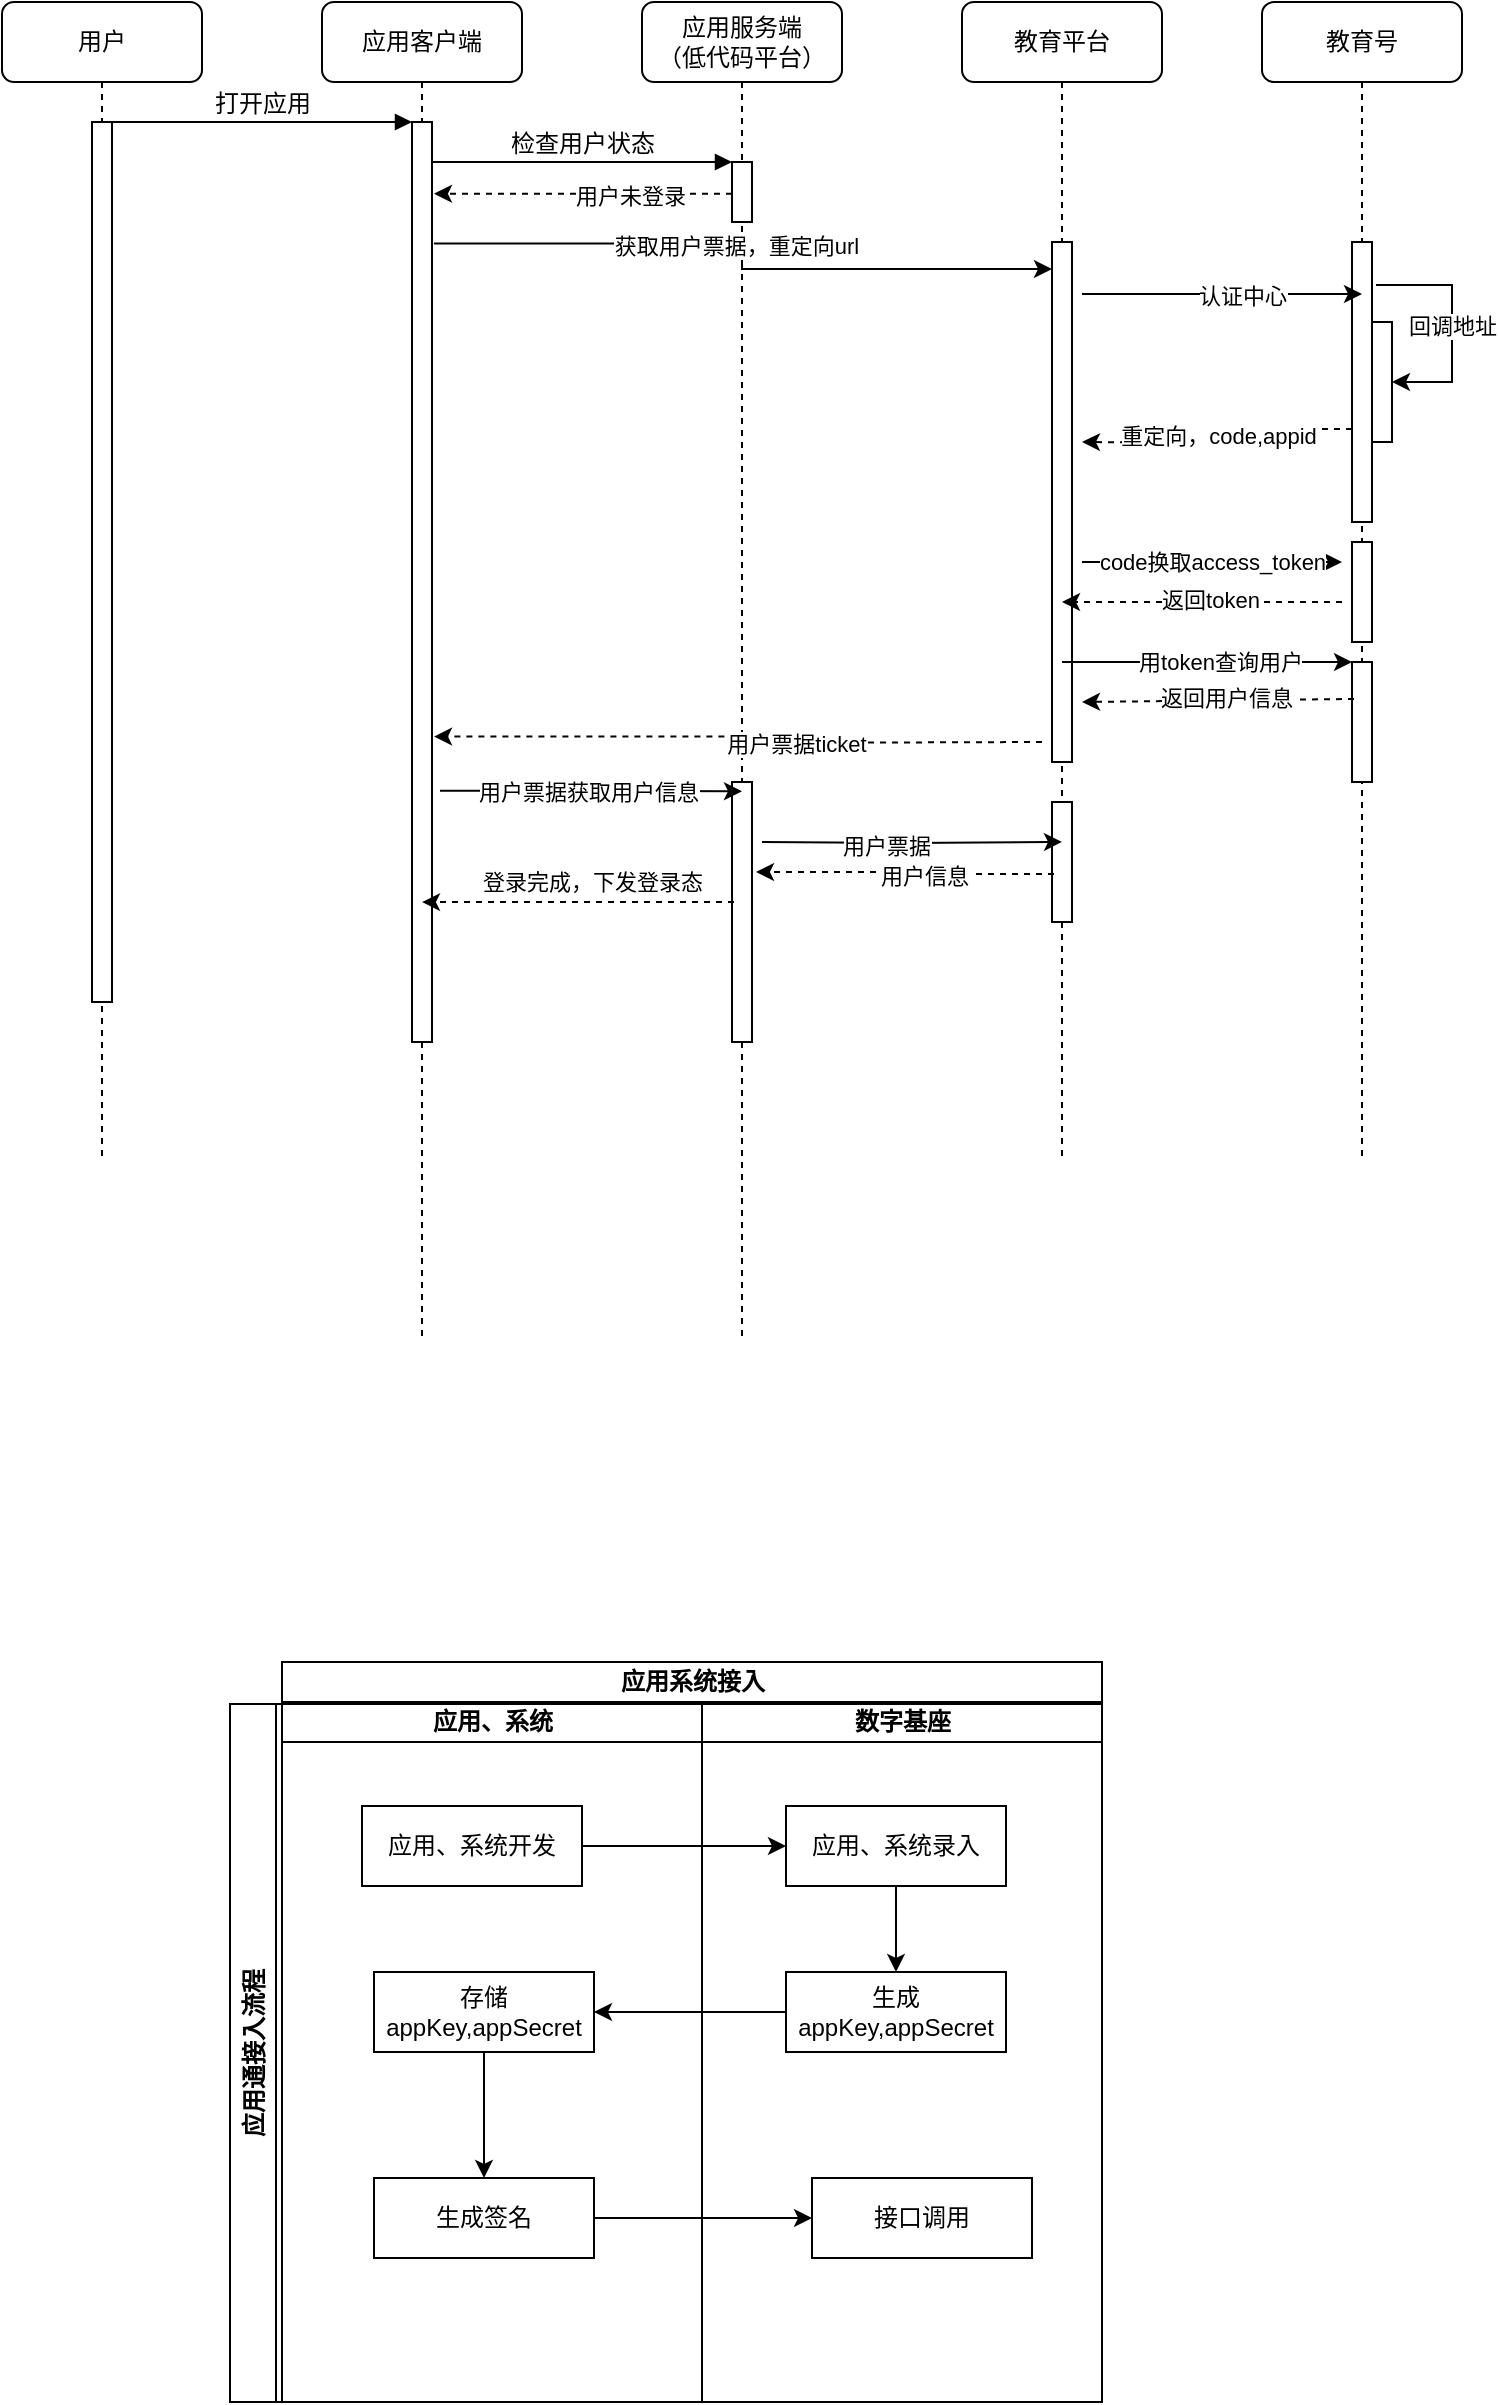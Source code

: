 <mxfile version="21.0.2" type="github">
  <diagram name="Page-1" id="13e1069c-82ec-6db2-03f1-153e76fe0fe0">
    <mxGraphModel dx="954" dy="562" grid="0" gridSize="10" guides="1" tooltips="1" connect="1" arrows="1" fold="1" page="1" pageScale="1" pageWidth="1100" pageHeight="850" background="none" math="0" shadow="0">
      <root>
        <mxCell id="0" />
        <mxCell id="1" parent="0" />
        <mxCell id="7baba1c4bc27f4b0-2" value="应用客户端" style="shape=umlLifeline;perimeter=lifelinePerimeter;whiteSpace=wrap;html=1;container=1;collapsible=0;recursiveResize=0;outlineConnect=0;rounded=1;shadow=0;comic=0;labelBackgroundColor=none;strokeWidth=1;fontFamily=Verdana;fontSize=12;align=center;" parent="1" vertex="1">
          <mxGeometry x="260" y="80" width="100" height="670" as="geometry" />
        </mxCell>
        <mxCell id="qNvrEW012JE64xCaFdd--19" style="edgeStyle=none;rounded=0;orthogonalLoop=1;jettySize=auto;html=1;dashed=1;elbow=vertical;" parent="7baba1c4bc27f4b0-2" source="7baba1c4bc27f4b0-10" target="7baba1c4bc27f4b0-2" edge="1">
          <mxGeometry relative="1" as="geometry" />
        </mxCell>
        <mxCell id="7baba1c4bc27f4b0-10" value="" style="html=1;points=[];perimeter=orthogonalPerimeter;rounded=0;shadow=0;comic=0;labelBackgroundColor=none;strokeWidth=1;fontFamily=Verdana;fontSize=12;align=center;" parent="7baba1c4bc27f4b0-2" vertex="1">
          <mxGeometry x="45" y="60" width="10" height="460" as="geometry" />
        </mxCell>
        <mxCell id="7baba1c4bc27f4b0-3" value="应用服务端&lt;br style=&quot;border-color: var(--border-color);&quot;&gt;（低代码平台）" style="shape=umlLifeline;perimeter=lifelinePerimeter;whiteSpace=wrap;html=1;container=1;collapsible=0;recursiveResize=0;outlineConnect=0;rounded=1;shadow=0;comic=0;labelBackgroundColor=none;strokeWidth=1;fontFamily=Verdana;fontSize=12;align=center;" parent="1" vertex="1">
          <mxGeometry x="420" y="80" width="100" height="670" as="geometry" />
        </mxCell>
        <mxCell id="7baba1c4bc27f4b0-13" value="" style="html=1;points=[];perimeter=orthogonalPerimeter;rounded=0;shadow=0;comic=0;labelBackgroundColor=none;strokeWidth=1;fontFamily=Verdana;fontSize=12;align=center;" parent="7baba1c4bc27f4b0-3" vertex="1">
          <mxGeometry x="45" y="80" width="10" height="30" as="geometry" />
        </mxCell>
        <mxCell id="qNvrEW012JE64xCaFdd--28" style="edgeStyle=none;rounded=0;orthogonalLoop=1;jettySize=auto;html=1;elbow=vertical;" parent="7baba1c4bc27f4b0-3" source="qNvrEW012JE64xCaFdd--20" target="7baba1c4bc27f4b0-3" edge="1">
          <mxGeometry relative="1" as="geometry" />
        </mxCell>
        <mxCell id="nbmTtfiOY9Syantr3b5a-6" style="edgeStyle=orthogonalEdgeStyle;rounded=0;orthogonalLoop=1;jettySize=auto;html=1;" parent="7baba1c4bc27f4b0-3" source="qNvrEW012JE64xCaFdd--20" target="7baba1c4bc27f4b0-3" edge="1">
          <mxGeometry relative="1" as="geometry">
            <Array as="points">
              <mxPoint x="50" y="230" />
              <mxPoint x="50" y="230" />
            </Array>
          </mxGeometry>
        </mxCell>
        <mxCell id="qNvrEW012JE64xCaFdd--20" value="" style="html=1;points=[];perimeter=orthogonalPerimeter;rounded=0;shadow=0;comic=0;labelBackgroundColor=none;strokeWidth=1;fontFamily=Verdana;fontSize=12;align=center;" parent="7baba1c4bc27f4b0-3" vertex="1">
          <mxGeometry x="45" y="390" width="10" height="130" as="geometry" />
        </mxCell>
        <mxCell id="7baba1c4bc27f4b0-4" value="教育平台" style="shape=umlLifeline;perimeter=lifelinePerimeter;whiteSpace=wrap;html=1;container=1;collapsible=0;recursiveResize=0;outlineConnect=0;rounded=1;shadow=0;comic=0;labelBackgroundColor=none;strokeWidth=1;fontFamily=Verdana;fontSize=12;align=center;" parent="1" vertex="1">
          <mxGeometry x="580" y="80" width="100" height="580" as="geometry" />
        </mxCell>
        <mxCell id="nbmTtfiOY9Syantr3b5a-3" style="edgeStyle=orthogonalEdgeStyle;rounded=0;orthogonalLoop=1;jettySize=auto;html=1;" parent="7baba1c4bc27f4b0-4" source="qNvrEW012JE64xCaFdd--23" target="7baba1c4bc27f4b0-4" edge="1">
          <mxGeometry relative="1" as="geometry">
            <Array as="points">
              <mxPoint x="50" y="230" />
              <mxPoint x="50" y="230" />
            </Array>
          </mxGeometry>
        </mxCell>
        <mxCell id="qNvrEW012JE64xCaFdd--23" value="" style="html=1;points=[];perimeter=orthogonalPerimeter;rounded=0;shadow=0;comic=0;labelBackgroundColor=none;strokeWidth=1;fontFamily=Verdana;fontSize=12;align=center;" parent="7baba1c4bc27f4b0-4" vertex="1">
          <mxGeometry x="45" y="120" width="10" height="260" as="geometry" />
        </mxCell>
        <mxCell id="nbmTtfiOY9Syantr3b5a-19" value="" style="html=1;points=[];perimeter=orthogonalPerimeter;rounded=0;shadow=0;comic=0;labelBackgroundColor=none;strokeWidth=1;fontFamily=Verdana;fontSize=12;align=center;" parent="7baba1c4bc27f4b0-4" vertex="1">
          <mxGeometry x="45" y="400" width="10" height="60" as="geometry" />
        </mxCell>
        <mxCell id="7baba1c4bc27f4b0-8" value="用户" style="shape=umlLifeline;perimeter=lifelinePerimeter;whiteSpace=wrap;html=1;container=1;collapsible=0;recursiveResize=0;outlineConnect=0;rounded=1;shadow=0;comic=0;labelBackgroundColor=none;strokeWidth=1;fontFamily=Verdana;fontSize=12;align=center;" parent="1" vertex="1">
          <mxGeometry x="100" y="80" width="100" height="580" as="geometry" />
        </mxCell>
        <mxCell id="7baba1c4bc27f4b0-9" value="" style="html=1;points=[];perimeter=orthogonalPerimeter;rounded=0;shadow=0;comic=0;labelBackgroundColor=none;strokeWidth=1;fontFamily=Verdana;fontSize=12;align=center;" parent="7baba1c4bc27f4b0-8" vertex="1">
          <mxGeometry x="45" y="60" width="10" height="440" as="geometry" />
        </mxCell>
        <mxCell id="7baba1c4bc27f4b0-11" value="打开应用" style="html=1;verticalAlign=bottom;endArrow=block;entryX=0;entryY=0;labelBackgroundColor=none;fontFamily=Verdana;fontSize=12;edgeStyle=elbowEdgeStyle;elbow=vertical;" parent="1" source="7baba1c4bc27f4b0-9" target="7baba1c4bc27f4b0-10" edge="1">
          <mxGeometry relative="1" as="geometry">
            <mxPoint x="220" y="190" as="sourcePoint" />
          </mxGeometry>
        </mxCell>
        <mxCell id="7baba1c4bc27f4b0-14" value="检查用户状态" style="html=1;verticalAlign=bottom;endArrow=block;entryX=0;entryY=0;labelBackgroundColor=none;fontFamily=Verdana;fontSize=12;edgeStyle=elbowEdgeStyle;elbow=vertical;" parent="1" source="7baba1c4bc27f4b0-10" target="7baba1c4bc27f4b0-13" edge="1">
          <mxGeometry relative="1" as="geometry">
            <mxPoint x="370" y="200" as="sourcePoint" />
          </mxGeometry>
        </mxCell>
        <mxCell id="qNvrEW012JE64xCaFdd--2" value="教育号" style="shape=umlLifeline;perimeter=lifelinePerimeter;whiteSpace=wrap;html=1;container=1;collapsible=0;recursiveResize=0;outlineConnect=0;rounded=1;shadow=0;comic=0;labelBackgroundColor=none;strokeWidth=1;fontFamily=Verdana;fontSize=12;align=center;" parent="1" vertex="1">
          <mxGeometry x="730" y="80" width="100" height="580" as="geometry" />
        </mxCell>
        <mxCell id="qNvrEW012JE64xCaFdd--12" style="edgeStyle=none;rounded=0;orthogonalLoop=1;jettySize=auto;html=1;" parent="qNvrEW012JE64xCaFdd--2" source="qNvrEW012JE64xCaFdd--8" target="7baba1c4bc27f4b0-37" edge="1">
          <mxGeometry relative="1" as="geometry" />
        </mxCell>
        <mxCell id="qNvrEW012JE64xCaFdd--8" value="" style="html=1;points=[];perimeter=orthogonalPerimeter;rounded=0;shadow=0;comic=0;labelBackgroundColor=none;strokeWidth=1;fontFamily=Verdana;fontSize=12;align=center;" parent="qNvrEW012JE64xCaFdd--2" vertex="1">
          <mxGeometry x="45" y="120" width="10" height="140" as="geometry" />
        </mxCell>
        <mxCell id="qNvrEW012JE64xCaFdd--13" value="" style="edgeStyle=none;rounded=0;orthogonalLoop=1;jettySize=auto;html=1;" parent="qNvrEW012JE64xCaFdd--2" source="7baba1c4bc27f4b0-37" target="qNvrEW012JE64xCaFdd--8" edge="1">
          <mxGeometry relative="1" as="geometry" />
        </mxCell>
        <mxCell id="7baba1c4bc27f4b0-37" value="" style="html=1;points=[];perimeter=orthogonalPerimeter;rounded=0;shadow=0;comic=0;labelBackgroundColor=none;strokeWidth=1;fontFamily=Verdana;fontSize=12;align=center;" parent="qNvrEW012JE64xCaFdd--2" vertex="1">
          <mxGeometry x="55" y="160" width="10" height="60" as="geometry" />
        </mxCell>
        <mxCell id="qNvrEW012JE64xCaFdd--15" value="" style="endArrow=classic;html=1;rounded=0;exitX=1.2;exitY=0.154;exitDx=0;exitDy=0;exitPerimeter=0;edgeStyle=entityRelationEdgeStyle;elbow=vertical;" parent="qNvrEW012JE64xCaFdd--2" source="qNvrEW012JE64xCaFdd--8" target="7baba1c4bc27f4b0-37" edge="1">
          <mxGeometry width="50" height="50" relative="1" as="geometry">
            <mxPoint x="-200" y="380" as="sourcePoint" />
            <mxPoint x="70" y="300" as="targetPoint" />
          </mxGeometry>
        </mxCell>
        <mxCell id="qNvrEW012JE64xCaFdd--16" value="回调地址" style="edgeLabel;html=1;align=center;verticalAlign=middle;resizable=0;points=[];" parent="qNvrEW012JE64xCaFdd--15" vertex="1" connectable="0">
          <mxGeometry x="-0.007" relative="1" as="geometry">
            <mxPoint as="offset" />
          </mxGeometry>
        </mxCell>
        <mxCell id="qNvrEW012JE64xCaFdd--26" value="" style="html=1;points=[];perimeter=orthogonalPerimeter;rounded=0;shadow=0;comic=0;labelBackgroundColor=none;strokeWidth=1;fontFamily=Verdana;fontSize=12;align=center;" parent="qNvrEW012JE64xCaFdd--2" vertex="1">
          <mxGeometry x="45" y="270" width="10" height="50" as="geometry" />
        </mxCell>
        <mxCell id="qNvrEW012JE64xCaFdd--34" value="" style="html=1;points=[];perimeter=orthogonalPerimeter;rounded=0;shadow=0;comic=0;labelBackgroundColor=none;strokeWidth=1;fontFamily=Verdana;fontSize=12;align=center;" parent="qNvrEW012JE64xCaFdd--2" vertex="1">
          <mxGeometry x="45" y="330" width="10" height="60" as="geometry" />
        </mxCell>
        <mxCell id="qNvrEW012JE64xCaFdd--4" style="rounded=0;orthogonalLoop=1;jettySize=auto;html=1;dashed=1;entryX=1.1;entryY=0.078;entryDx=0;entryDy=0;entryPerimeter=0;" parent="1" source="7baba1c4bc27f4b0-13" target="7baba1c4bc27f4b0-10" edge="1">
          <mxGeometry relative="1" as="geometry">
            <mxPoint x="470" y="240" as="sourcePoint" />
          </mxGeometry>
        </mxCell>
        <mxCell id="qNvrEW012JE64xCaFdd--5" value="用户未登录" style="edgeLabel;html=1;align=center;verticalAlign=middle;resizable=0;points=[];" parent="qNvrEW012JE64xCaFdd--4" vertex="1" connectable="0">
          <mxGeometry x="-0.308" y="1" relative="1" as="geometry">
            <mxPoint as="offset" />
          </mxGeometry>
        </mxCell>
        <mxCell id="qNvrEW012JE64xCaFdd--27" value="code换取access_token" style="edgeStyle=none;rounded=0;orthogonalLoop=1;jettySize=auto;html=1;elbow=vertical;" parent="1" edge="1">
          <mxGeometry relative="1" as="geometry">
            <mxPoint x="640" y="360" as="sourcePoint" />
            <mxPoint x="770" y="360" as="targetPoint" />
          </mxGeometry>
        </mxCell>
        <mxCell id="qNvrEW012JE64xCaFdd--29" style="rounded=0;orthogonalLoop=1;jettySize=auto;html=1;elbow=vertical;dashed=1;" parent="1" target="7baba1c4bc27f4b0-4" edge="1">
          <mxGeometry relative="1" as="geometry">
            <mxPoint x="770" y="380" as="sourcePoint" />
          </mxGeometry>
        </mxCell>
        <mxCell id="qNvrEW012JE64xCaFdd--30" value="返回token" style="edgeLabel;html=1;align=center;verticalAlign=middle;resizable=0;points=[];" parent="qNvrEW012JE64xCaFdd--29" vertex="1" connectable="0">
          <mxGeometry x="-0.314" y="-1" relative="1" as="geometry">
            <mxPoint x="-18" as="offset" />
          </mxGeometry>
        </mxCell>
        <mxCell id="qNvrEW012JE64xCaFdd--37" style="edgeStyle=none;rounded=0;orthogonalLoop=1;jettySize=auto;html=1;elbow=vertical;" parent="1" source="7baba1c4bc27f4b0-4" target="qNvrEW012JE64xCaFdd--34" edge="1">
          <mxGeometry relative="1" as="geometry">
            <mxPoint x="634.95" y="522.775" as="sourcePoint" />
            <mxPoint x="795" y="570" as="targetPoint" />
          </mxGeometry>
        </mxCell>
        <mxCell id="qNvrEW012JE64xCaFdd--38" value="用token查询用户" style="edgeLabel;html=1;align=center;verticalAlign=middle;resizable=0;points=[];" parent="qNvrEW012JE64xCaFdd--37" vertex="1" connectable="0">
          <mxGeometry x="0.265" relative="1" as="geometry">
            <mxPoint x="-13" as="offset" />
          </mxGeometry>
        </mxCell>
        <mxCell id="qNvrEW012JE64xCaFdd--44" style="rounded=0;orthogonalLoop=1;jettySize=auto;html=1;elbow=vertical;dashed=1;exitX=0.1;exitY=0.462;exitDx=0;exitDy=0;exitPerimeter=0;" parent="1" source="qNvrEW012JE64xCaFdd--20" target="7baba1c4bc27f4b0-2" edge="1">
          <mxGeometry relative="1" as="geometry">
            <mxPoint x="470" y="640" as="sourcePoint" />
            <mxPoint x="320" y="530" as="targetPoint" />
          </mxGeometry>
        </mxCell>
        <mxCell id="qNvrEW012JE64xCaFdd--45" value="登录完成，下发登录态" style="edgeLabel;html=1;align=center;verticalAlign=middle;resizable=0;points=[];" parent="qNvrEW012JE64xCaFdd--44" vertex="1" connectable="0">
          <mxGeometry x="-0.314" y="-1" relative="1" as="geometry">
            <mxPoint x="-18" y="-9" as="offset" />
          </mxGeometry>
        </mxCell>
        <mxCell id="nbmTtfiOY9Syantr3b5a-4" value="重定向，code,appid" style="edgeStyle=orthogonalEdgeStyle;rounded=0;orthogonalLoop=1;jettySize=auto;html=1;exitX=0;exitY=0.668;exitDx=0;exitDy=0;exitPerimeter=0;dashed=1;" parent="1" source="qNvrEW012JE64xCaFdd--8" edge="1">
          <mxGeometry relative="1" as="geometry">
            <mxPoint x="640" y="300" as="targetPoint" />
          </mxGeometry>
        </mxCell>
        <mxCell id="qNvrEW012JE64xCaFdd--39" style="edgeStyle=none;rounded=0;orthogonalLoop=1;jettySize=auto;html=1;elbow=vertical;dashed=1;exitX=0.1;exitY=0.308;exitDx=0;exitDy=0;exitPerimeter=0;" parent="1" source="qNvrEW012JE64xCaFdd--34" edge="1">
          <mxGeometry relative="1" as="geometry">
            <mxPoint x="770" y="535" as="sourcePoint" />
            <mxPoint x="640" y="430" as="targetPoint" />
          </mxGeometry>
        </mxCell>
        <mxCell id="qNvrEW012JE64xCaFdd--40" value="返回用户信息" style="edgeLabel;html=1;align=center;verticalAlign=middle;resizable=0;points=[];" parent="qNvrEW012JE64xCaFdd--39" vertex="1" connectable="0">
          <mxGeometry x="-0.314" y="-1" relative="1" as="geometry">
            <mxPoint x="-18" as="offset" />
          </mxGeometry>
        </mxCell>
        <mxCell id="nbmTtfiOY9Syantr3b5a-9" style="edgeStyle=orthogonalEdgeStyle;rounded=0;orthogonalLoop=1;jettySize=auto;html=1;dashed=1;entryX=1.1;entryY=0.668;entryDx=0;entryDy=0;entryPerimeter=0;" parent="1" edge="1" target="7baba1c4bc27f4b0-10">
          <mxGeometry relative="1" as="geometry">
            <mxPoint x="620" y="450" as="sourcePoint" />
            <mxPoint x="320" y="450" as="targetPoint" />
          </mxGeometry>
        </mxCell>
        <mxCell id="nbmTtfiOY9Syantr3b5a-10" value="用户票据ticket" style="edgeLabel;html=1;align=center;verticalAlign=middle;resizable=0;points=[];" parent="nbmTtfiOY9Syantr3b5a-9" vertex="1" connectable="0">
          <mxGeometry x="-0.198" relative="1" as="geometry">
            <mxPoint as="offset" />
          </mxGeometry>
        </mxCell>
        <mxCell id="nbmTtfiOY9Syantr3b5a-12" style="edgeStyle=orthogonalEdgeStyle;rounded=0;orthogonalLoop=1;jettySize=auto;html=1;exitX=1.1;exitY=0.132;exitDx=0;exitDy=0;exitPerimeter=0;entryX=0;entryY=0.052;entryDx=0;entryDy=0;entryPerimeter=0;" parent="1" source="7baba1c4bc27f4b0-10" target="qNvrEW012JE64xCaFdd--23" edge="1">
          <mxGeometry relative="1" as="geometry">
            <mxPoint x="620" y="211" as="targetPoint" />
          </mxGeometry>
        </mxCell>
        <mxCell id="nbmTtfiOY9Syantr3b5a-13" value="获取用户票据，重定向url" style="edgeLabel;html=1;align=center;verticalAlign=middle;resizable=0;points=[];" parent="nbmTtfiOY9Syantr3b5a-12" vertex="1" connectable="0">
          <mxGeometry x="-0.062" y="-1" relative="1" as="geometry">
            <mxPoint as="offset" />
          </mxGeometry>
        </mxCell>
        <mxCell id="nbmTtfiOY9Syantr3b5a-14" style="edgeStyle=orthogonalEdgeStyle;rounded=0;orthogonalLoop=1;jettySize=auto;html=1;" parent="1" edge="1">
          <mxGeometry relative="1" as="geometry">
            <mxPoint x="640" y="226" as="sourcePoint" />
            <mxPoint x="780" y="226" as="targetPoint" />
          </mxGeometry>
        </mxCell>
        <mxCell id="nbmTtfiOY9Syantr3b5a-15" value="认证中心" style="edgeLabel;html=1;align=center;verticalAlign=middle;resizable=0;points=[];" parent="nbmTtfiOY9Syantr3b5a-14" vertex="1" connectable="0">
          <mxGeometry x="0.136" relative="1" as="geometry">
            <mxPoint y="1" as="offset" />
          </mxGeometry>
        </mxCell>
        <mxCell id="nbmTtfiOY9Syantr3b5a-16" style="edgeStyle=orthogonalEdgeStyle;rounded=0;orthogonalLoop=1;jettySize=auto;html=1;entryX=0.5;entryY=0.036;entryDx=0;entryDy=0;entryPerimeter=0;exitX=1.4;exitY=0.727;exitDx=0;exitDy=0;exitPerimeter=0;" parent="1" source="7baba1c4bc27f4b0-10" target="qNvrEW012JE64xCaFdd--20" edge="1">
          <mxGeometry relative="1" as="geometry" />
        </mxCell>
        <mxCell id="nbmTtfiOY9Syantr3b5a-17" value="用户票据获取用户信息" style="edgeLabel;html=1;align=center;verticalAlign=middle;resizable=0;points=[];" parent="nbmTtfiOY9Syantr3b5a-16" vertex="1" connectable="0">
          <mxGeometry x="0.07" relative="1" as="geometry">
            <mxPoint x="-7" as="offset" />
          </mxGeometry>
        </mxCell>
        <mxCell id="nbmTtfiOY9Syantr3b5a-20" style="edgeStyle=orthogonalEdgeStyle;rounded=0;orthogonalLoop=1;jettySize=auto;html=1;entryX=0.5;entryY=0.333;entryDx=0;entryDy=0;entryPerimeter=0;" parent="1" target="nbmTtfiOY9Syantr3b5a-19" edge="1">
          <mxGeometry relative="1" as="geometry">
            <mxPoint x="480" y="500" as="sourcePoint" />
          </mxGeometry>
        </mxCell>
        <mxCell id="nbmTtfiOY9Syantr3b5a-21" value="用户票据" style="edgeLabel;html=1;align=center;verticalAlign=middle;resizable=0;points=[];" parent="nbmTtfiOY9Syantr3b5a-20" vertex="1" connectable="0">
          <mxGeometry x="-0.178" y="-1" relative="1" as="geometry">
            <mxPoint as="offset" />
          </mxGeometry>
        </mxCell>
        <mxCell id="nbmTtfiOY9Syantr3b5a-22" style="edgeStyle=orthogonalEdgeStyle;rounded=0;orthogonalLoop=1;jettySize=auto;html=1;exitX=0.1;exitY=0.6;exitDx=0;exitDy=0;exitPerimeter=0;dashed=1;entryX=1.2;entryY=0.346;entryDx=0;entryDy=0;entryPerimeter=0;" parent="1" source="nbmTtfiOY9Syantr3b5a-19" target="qNvrEW012JE64xCaFdd--20" edge="1">
          <mxGeometry relative="1" as="geometry">
            <mxPoint x="477" y="525" as="targetPoint" />
          </mxGeometry>
        </mxCell>
        <mxCell id="nbmTtfiOY9Syantr3b5a-23" value="用户信息" style="edgeLabel;html=1;align=center;verticalAlign=middle;resizable=0;points=[];" parent="nbmTtfiOY9Syantr3b5a-22" vertex="1" connectable="0">
          <mxGeometry x="-0.124" y="1" relative="1" as="geometry">
            <mxPoint as="offset" />
          </mxGeometry>
        </mxCell>
        <mxCell id="sSaj4DuhooqCmXlItYO7-101" value="应用系统接入" style="swimlane;childLayout=stackLayout;resizeParent=1;resizeParentMax=0;startSize=20;html=1;" vertex="1" parent="1">
          <mxGeometry x="240" y="910" width="410" height="370" as="geometry" />
        </mxCell>
        <mxCell id="sSaj4DuhooqCmXlItYO7-102" value="应用、系统" style="swimlane;startSize=20;html=1;" vertex="1" parent="sSaj4DuhooqCmXlItYO7-101">
          <mxGeometry y="20" width="210" height="350" as="geometry" />
        </mxCell>
        <mxCell id="sSaj4DuhooqCmXlItYO7-103" value="数字基座" style="swimlane;startSize=20;html=1;" vertex="1" parent="sSaj4DuhooqCmXlItYO7-101">
          <mxGeometry x="210" y="20" width="200" height="350" as="geometry" />
        </mxCell>
        <mxCell id="sSaj4DuhooqCmXlItYO7-164" value="应用通接入流程" style="swimlane;horizontal=0;whiteSpace=wrap;html=1;" vertex="1" parent="1">
          <mxGeometry x="214" y="931" width="436" height="349" as="geometry" />
        </mxCell>
        <mxCell id="sSaj4DuhooqCmXlItYO7-153" value="应用、系统开发" style="rounded=0;whiteSpace=wrap;html=1;" vertex="1" parent="sSaj4DuhooqCmXlItYO7-164">
          <mxGeometry x="66" y="51" width="110" height="40" as="geometry" />
        </mxCell>
        <mxCell id="sSaj4DuhooqCmXlItYO7-154" value="应用、系统录入" style="rounded=0;whiteSpace=wrap;html=1;" vertex="1" parent="sSaj4DuhooqCmXlItYO7-164">
          <mxGeometry x="278" y="51" width="110" height="40" as="geometry" />
        </mxCell>
        <mxCell id="sSaj4DuhooqCmXlItYO7-158" style="edgeStyle=orthogonalEdgeStyle;rounded=0;orthogonalLoop=1;jettySize=auto;html=1;entryX=0;entryY=0.5;entryDx=0;entryDy=0;" edge="1" parent="sSaj4DuhooqCmXlItYO7-164" source="sSaj4DuhooqCmXlItYO7-153" target="sSaj4DuhooqCmXlItYO7-154">
          <mxGeometry relative="1" as="geometry" />
        </mxCell>
        <mxCell id="sSaj4DuhooqCmXlItYO7-155" value="生成appKey,appSecret" style="rounded=0;whiteSpace=wrap;html=1;" vertex="1" parent="sSaj4DuhooqCmXlItYO7-164">
          <mxGeometry x="278" y="134" width="110" height="40" as="geometry" />
        </mxCell>
        <mxCell id="sSaj4DuhooqCmXlItYO7-159" style="edgeStyle=orthogonalEdgeStyle;rounded=0;orthogonalLoop=1;jettySize=auto;html=1;" edge="1" parent="sSaj4DuhooqCmXlItYO7-164" source="sSaj4DuhooqCmXlItYO7-154" target="sSaj4DuhooqCmXlItYO7-155">
          <mxGeometry relative="1" as="geometry" />
        </mxCell>
        <mxCell id="sSaj4DuhooqCmXlItYO7-156" value="存储appKey,appSecret" style="rounded=0;whiteSpace=wrap;html=1;" vertex="1" parent="sSaj4DuhooqCmXlItYO7-164">
          <mxGeometry x="72" y="134" width="110" height="40" as="geometry" />
        </mxCell>
        <mxCell id="sSaj4DuhooqCmXlItYO7-160" style="edgeStyle=orthogonalEdgeStyle;rounded=0;orthogonalLoop=1;jettySize=auto;html=1;entryX=1;entryY=0.5;entryDx=0;entryDy=0;" edge="1" parent="sSaj4DuhooqCmXlItYO7-164" source="sSaj4DuhooqCmXlItYO7-155" target="sSaj4DuhooqCmXlItYO7-156">
          <mxGeometry relative="1" as="geometry" />
        </mxCell>
        <mxCell id="sSaj4DuhooqCmXlItYO7-157" value="生成签名" style="rounded=0;whiteSpace=wrap;html=1;" vertex="1" parent="sSaj4DuhooqCmXlItYO7-164">
          <mxGeometry x="72" y="237" width="110" height="40" as="geometry" />
        </mxCell>
        <mxCell id="sSaj4DuhooqCmXlItYO7-161" style="edgeStyle=orthogonalEdgeStyle;rounded=0;orthogonalLoop=1;jettySize=auto;html=1;" edge="1" parent="sSaj4DuhooqCmXlItYO7-164" source="sSaj4DuhooqCmXlItYO7-156" target="sSaj4DuhooqCmXlItYO7-157">
          <mxGeometry relative="1" as="geometry" />
        </mxCell>
        <mxCell id="sSaj4DuhooqCmXlItYO7-162" value="接口调用" style="rounded=0;whiteSpace=wrap;html=1;" vertex="1" parent="sSaj4DuhooqCmXlItYO7-164">
          <mxGeometry x="291" y="237" width="110" height="40" as="geometry" />
        </mxCell>
        <mxCell id="sSaj4DuhooqCmXlItYO7-163" style="edgeStyle=orthogonalEdgeStyle;rounded=0;orthogonalLoop=1;jettySize=auto;html=1;" edge="1" parent="sSaj4DuhooqCmXlItYO7-164" source="sSaj4DuhooqCmXlItYO7-157" target="sSaj4DuhooqCmXlItYO7-162">
          <mxGeometry relative="1" as="geometry" />
        </mxCell>
      </root>
    </mxGraphModel>
  </diagram>
</mxfile>
